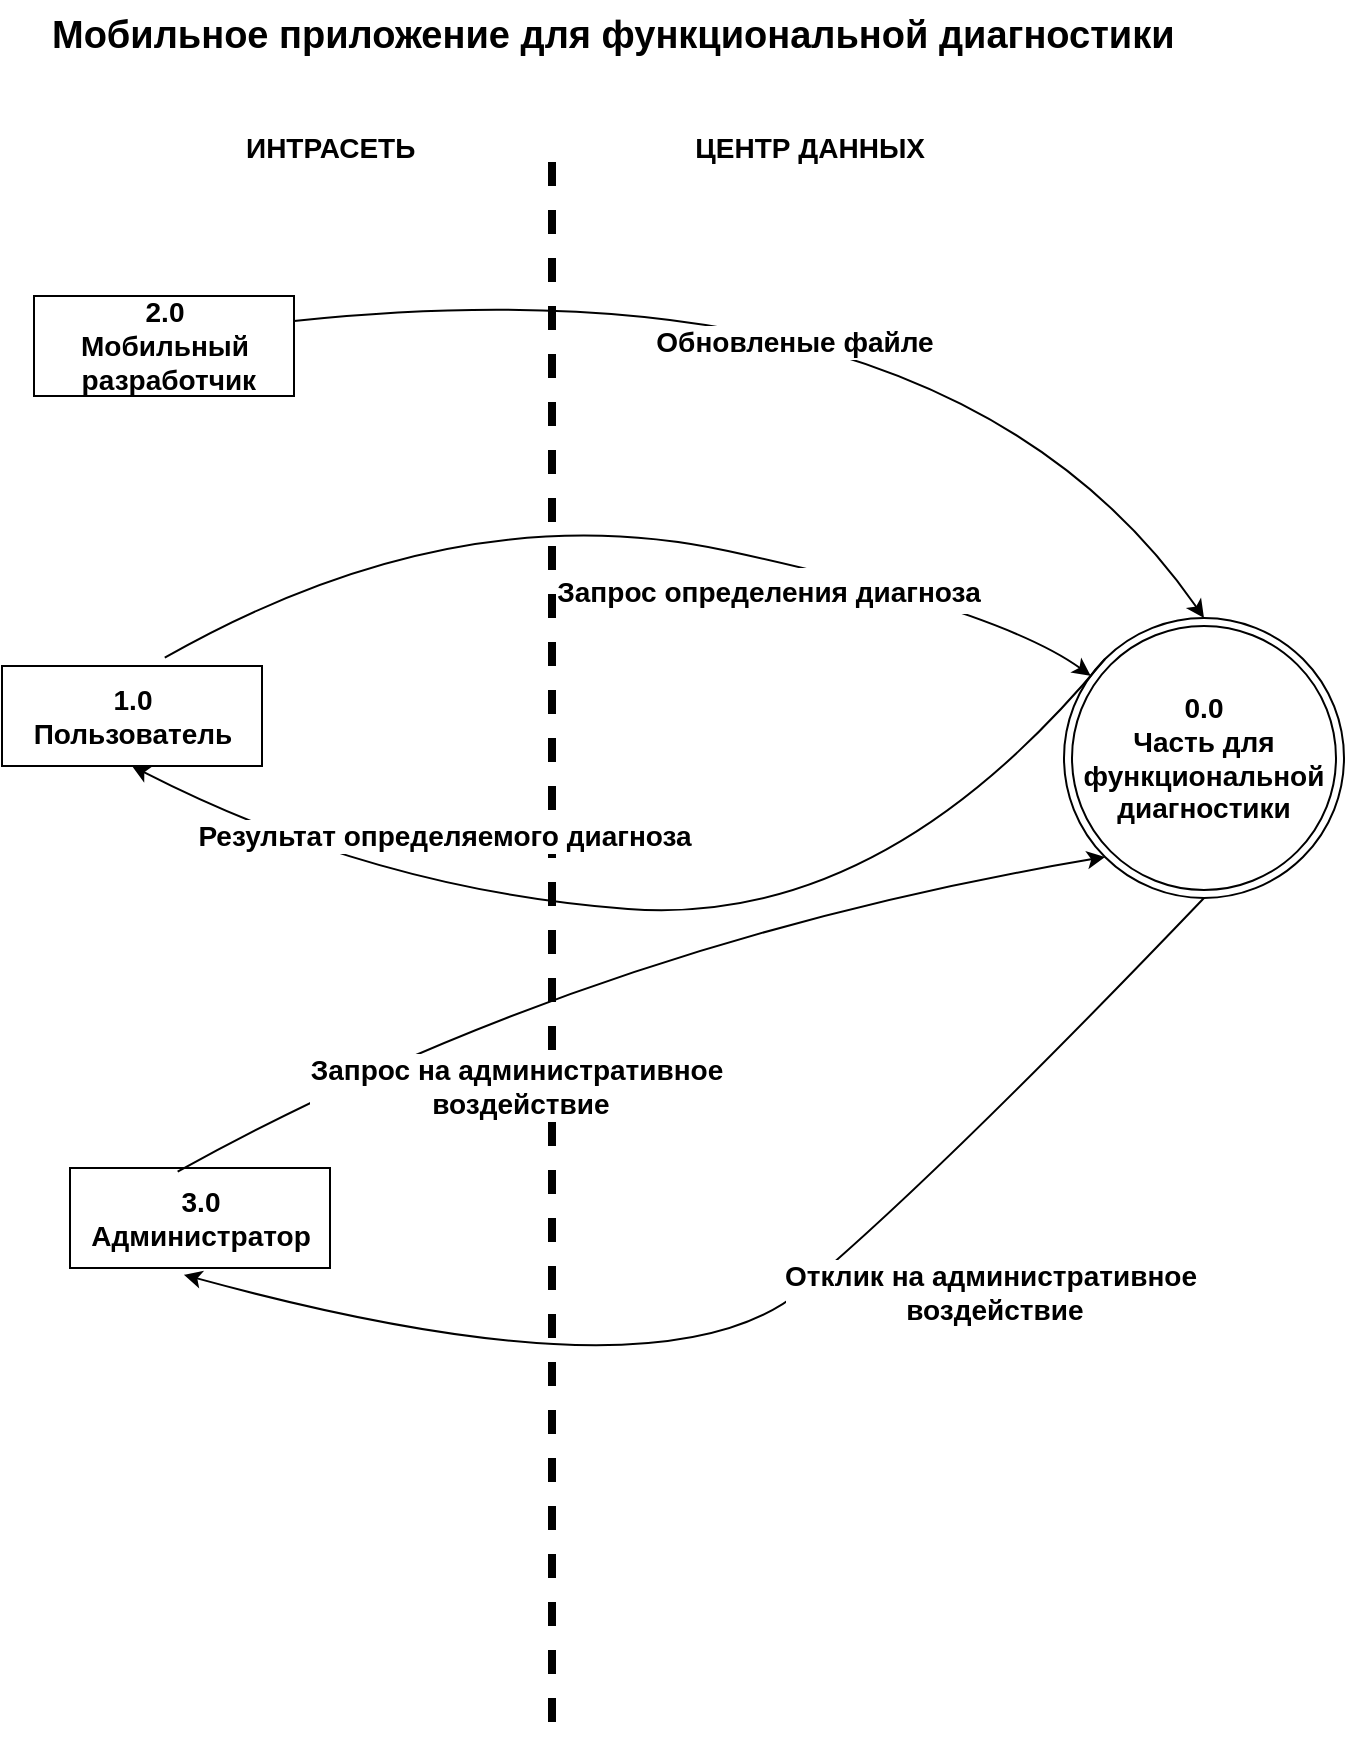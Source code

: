 <mxfile version="19.0.2" type="github">
  <diagram id="IhzEzsToBiXMktf6I1g5" name="Page-1">
    <mxGraphModel dx="1240" dy="643" grid="0" gridSize="10" guides="1" tooltips="1" connect="1" arrows="1" fold="1" page="1" pageScale="1" pageWidth="827" pageHeight="1169" math="0" shadow="0">
      <root>
        <mxCell id="0" />
        <mxCell id="1" parent="0" />
        <mxCell id="C1wmLBce0w5cXy57Bqss-13" value="" style="endArrow=none;html=1;rounded=0;fontSize=12;dashed=1;strokeWidth=4;shadow=0;" edge="1" parent="1">
          <mxGeometry width="50" height="50" relative="1" as="geometry">
            <mxPoint x="405" y="172.0" as="sourcePoint" />
            <mxPoint x="405" y="963.0" as="targetPoint" />
          </mxGeometry>
        </mxCell>
        <mxCell id="C1wmLBce0w5cXy57Bqss-14" value="0.0&lt;br&gt;Часть для функциональной диагностики" style="ellipse;shape=doubleEllipse;whiteSpace=wrap;html=1;aspect=fixed;fontStyle=1;fontSize=14;" vertex="1" parent="1">
          <mxGeometry x="661" y="400" width="140" height="140" as="geometry" />
        </mxCell>
        <mxCell id="C1wmLBce0w5cXy57Bqss-15" value="&lt;div style=&quot;line-height: 0.9;&quot;&gt;&lt;br&gt;&lt;/div&gt;&lt;div style=&quot;display:none&quot; id=&quot;SDCloudData&quot;&gt;&lt;/div&gt;" style="text;whiteSpace=wrap;html=1;" vertex="1" parent="1">
          <mxGeometry x="392" y="165" width="3" height="15" as="geometry" />
        </mxCell>
        <mxCell id="C1wmLBce0w5cXy57Bqss-16" value="1.0&lt;br style=&quot;font-size: 14px;&quot;&gt;Пользователь&lt;div style=&quot;display: none; font-size: 14px;&quot; id=&quot;SDCloudData&quot;&gt;&lt;/div&gt;" style="html=1;dashed=0;whitespace=wrap;fontStyle=1;fontSize=14;" vertex="1" parent="1">
          <mxGeometry x="130" y="424" width="130" height="50" as="geometry" />
        </mxCell>
        <mxCell id="C1wmLBce0w5cXy57Bqss-17" value="ИНТРАСЕТЬ&amp;nbsp; &amp;nbsp; &amp;nbsp; &amp;nbsp; &amp;nbsp; &amp;nbsp; &amp;nbsp; &amp;nbsp; &amp;nbsp; &amp;nbsp; &amp;nbsp; &amp;nbsp; &amp;nbsp; &amp;nbsp; &amp;nbsp; &amp;nbsp; &amp;nbsp; &amp;nbsp; ЦЕНТР ДАННЫХ&lt;div style=&quot;display: none; font-size: 14px;&quot; id=&quot;SDCloudData&quot;&gt;&lt;/div&gt;" style="text;whiteSpace=wrap;html=1;strokeWidth=2;fontStyle=1;fontSize=14;" vertex="1" parent="1">
          <mxGeometry x="250" y="150" width="381" height="30" as="geometry" />
        </mxCell>
        <mxCell id="C1wmLBce0w5cXy57Bqss-18" value="Мобильное приложение для функциональной диагностики" style="text;whiteSpace=wrap;html=1;fontSize=19;fontStyle=1" vertex="1" parent="1">
          <mxGeometry x="153" y="91" width="600" height="30" as="geometry" />
        </mxCell>
        <mxCell id="C1wmLBce0w5cXy57Bqss-19" value="2.0&lt;br style=&quot;font-size: 14px;&quot;&gt;Мобильный&lt;br&gt;&amp;nbsp;разработчик&lt;div style=&quot;display: none; font-size: 14px;&quot; id=&quot;SDCloudData&quot;&gt;&lt;/div&gt;" style="html=1;dashed=0;whitespace=wrap;fontStyle=1;fontSize=14;" vertex="1" parent="1">
          <mxGeometry x="146" y="239" width="130" height="50" as="geometry" />
        </mxCell>
        <mxCell id="C1wmLBce0w5cXy57Bqss-20" value="3.0&lt;br style=&quot;font-size: 14px;&quot;&gt;Администратор&lt;br&gt;&lt;div style=&quot;display: none; font-size: 14px;&quot; id=&quot;SDCloudData&quot;&gt;&lt;/div&gt;" style="html=1;dashed=0;whitespace=wrap;fontStyle=1;fontSize=14;" vertex="1" parent="1">
          <mxGeometry x="164" y="675" width="130" height="50" as="geometry" />
        </mxCell>
        <mxCell id="C1wmLBce0w5cXy57Bqss-21" value="" style="curved=1;endArrow=classic;html=1;rounded=0;fontSize=19;exitX=0.626;exitY=-0.083;exitDx=0;exitDy=0;exitPerimeter=0;" edge="1" parent="1" source="C1wmLBce0w5cXy57Bqss-16" target="C1wmLBce0w5cXy57Bqss-14">
          <mxGeometry width="50" height="50" relative="1" as="geometry">
            <mxPoint x="266" y="442" as="sourcePoint" />
            <mxPoint x="714.48" y="489.48" as="targetPoint" />
            <Array as="points">
              <mxPoint x="357" y="337" />
              <mxPoint x="629" y="396" />
            </Array>
          </mxGeometry>
        </mxCell>
        <mxCell id="C1wmLBce0w5cXy57Bqss-22" value="&lt;font style=&quot;font-size: 14px;&quot;&gt;Запрос определения диагноза&lt;/font&gt;" style="edgeLabel;html=1;align=center;verticalAlign=middle;resizable=0;points=[];fontSize=19;fontStyle=1" vertex="1" connectable="0" parent="C1wmLBce0w5cXy57Bqss-21">
          <mxGeometry x="0.241" y="-22" relative="1" as="geometry">
            <mxPoint x="20" y="-3" as="offset" />
          </mxGeometry>
        </mxCell>
        <mxCell id="C1wmLBce0w5cXy57Bqss-23" value="" style="curved=1;endArrow=classic;html=1;rounded=0;fontSize=19;exitX=0;exitY=0;exitDx=0;exitDy=0;entryX=0.5;entryY=1;entryDx=0;entryDy=0;" edge="1" parent="1" source="C1wmLBce0w5cXy57Bqss-14" target="C1wmLBce0w5cXy57Bqss-16">
          <mxGeometry width="50" height="50" relative="1" as="geometry">
            <mxPoint x="240" y="260" as="sourcePoint" />
            <mxPoint x="290" y="210" as="targetPoint" />
            <Array as="points">
              <mxPoint x="570" y="555" />
              <mxPoint x="316" y="536" />
            </Array>
          </mxGeometry>
        </mxCell>
        <mxCell id="C1wmLBce0w5cXy57Bqss-24" value="Результат определяемого диагноза" style="edgeLabel;html=1;align=center;verticalAlign=middle;resizable=0;points=[];fontSize=14;fontStyle=1" vertex="1" connectable="0" parent="C1wmLBce0w5cXy57Bqss-23">
          <mxGeometry x="0.404" y="-17" relative="1" as="geometry">
            <mxPoint x="1" y="-13" as="offset" />
          </mxGeometry>
        </mxCell>
        <mxCell id="C1wmLBce0w5cXy57Bqss-25" value="" style="curved=1;endArrow=classic;html=1;rounded=0;fontSize=14;exitX=1;exitY=0.25;exitDx=0;exitDy=0;entryX=0.5;entryY=0;entryDx=0;entryDy=0;" edge="1" parent="1" source="C1wmLBce0w5cXy57Bqss-19" target="C1wmLBce0w5cXy57Bqss-14">
          <mxGeometry width="50" height="50" relative="1" as="geometry">
            <mxPoint x="400" y="290" as="sourcePoint" />
            <mxPoint x="450" y="240" as="targetPoint" />
            <Array as="points">
              <mxPoint x="604" y="217" />
            </Array>
          </mxGeometry>
        </mxCell>
        <mxCell id="C1wmLBce0w5cXy57Bqss-26" value="Обновленые файле" style="edgeLabel;html=1;align=center;verticalAlign=middle;resizable=0;points=[];fontSize=14;fontStyle=1" vertex="1" connectable="0" parent="C1wmLBce0w5cXy57Bqss-25">
          <mxGeometry x="0.3" y="-18" relative="1" as="geometry">
            <mxPoint x="-80" y="11" as="offset" />
          </mxGeometry>
        </mxCell>
        <mxCell id="C1wmLBce0w5cXy57Bqss-27" value="" style="curved=1;endArrow=classic;html=1;rounded=0;fontSize=14;exitX=0.414;exitY=0.037;exitDx=0;exitDy=0;entryX=0;entryY=1;entryDx=0;entryDy=0;exitPerimeter=0;" edge="1" parent="1" source="C1wmLBce0w5cXy57Bqss-20" target="C1wmLBce0w5cXy57Bqss-14">
          <mxGeometry width="50" height="50" relative="1" as="geometry">
            <mxPoint x="213" y="519" as="sourcePoint" />
            <mxPoint x="647.46" y="578.84" as="targetPoint" />
            <Array as="points">
              <mxPoint x="423" y="563" />
            </Array>
          </mxGeometry>
        </mxCell>
        <mxCell id="C1wmLBce0w5cXy57Bqss-28" value="Запрос на административное&lt;br&gt;&amp;nbsp;воздействие" style="edgeLabel;html=1;align=center;verticalAlign=middle;resizable=0;points=[];fontSize=14;fontStyle=1" vertex="1" connectable="0" parent="C1wmLBce0w5cXy57Bqss-27">
          <mxGeometry x="-0.311" y="-5" relative="1" as="geometry">
            <mxPoint x="17" y="35" as="offset" />
          </mxGeometry>
        </mxCell>
        <mxCell id="C1wmLBce0w5cXy57Bqss-29" value="" style="curved=1;endArrow=classic;html=1;rounded=0;fontSize=14;exitX=0.5;exitY=1;exitDx=0;exitDy=0;entryX=0.438;entryY=1.068;entryDx=0;entryDy=0;entryPerimeter=0;" edge="1" parent="1" target="C1wmLBce0w5cXy57Bqss-20" source="C1wmLBce0w5cXy57Bqss-14">
          <mxGeometry width="50" height="50" relative="1" as="geometry">
            <mxPoint x="660.503" y="609.497" as="sourcePoint" />
            <mxPoint x="175" y="572" as="targetPoint" />
            <Array as="points">
              <mxPoint x="599" y="678" />
              <mxPoint x="461" y="794" />
            </Array>
          </mxGeometry>
        </mxCell>
        <mxCell id="C1wmLBce0w5cXy57Bqss-30" value="Отклик на административное&lt;br&gt;&amp;nbsp;воздействие" style="edgeLabel;html=1;align=center;verticalAlign=middle;resizable=0;points=[];fontSize=14;fontStyle=1" vertex="1" connectable="0" parent="C1wmLBce0w5cXy57Bqss-29">
          <mxGeometry x="0.272" y="-8" relative="1" as="geometry">
            <mxPoint x="183" y="-43" as="offset" />
          </mxGeometry>
        </mxCell>
      </root>
    </mxGraphModel>
  </diagram>
</mxfile>
